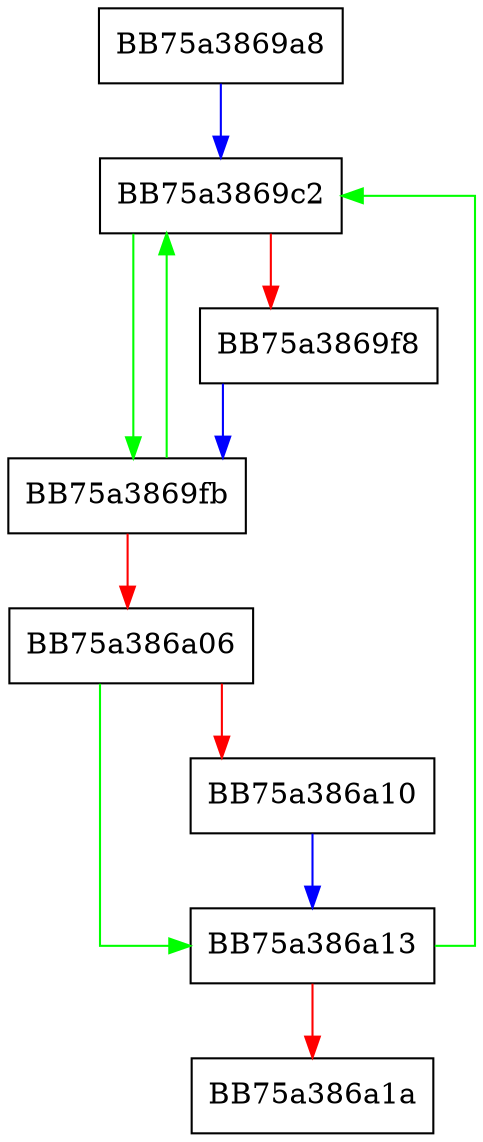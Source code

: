 digraph TrimEnd {
  node [shape="box"];
  graph [splines=ortho];
  BB75a3869a8 -> BB75a3869c2 [color="blue"];
  BB75a3869c2 -> BB75a3869fb [color="green"];
  BB75a3869c2 -> BB75a3869f8 [color="red"];
  BB75a3869f8 -> BB75a3869fb [color="blue"];
  BB75a3869fb -> BB75a3869c2 [color="green"];
  BB75a3869fb -> BB75a386a06 [color="red"];
  BB75a386a06 -> BB75a386a13 [color="green"];
  BB75a386a06 -> BB75a386a10 [color="red"];
  BB75a386a10 -> BB75a386a13 [color="blue"];
  BB75a386a13 -> BB75a3869c2 [color="green"];
  BB75a386a13 -> BB75a386a1a [color="red"];
}